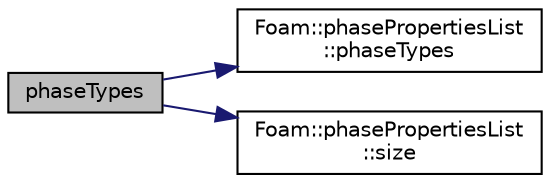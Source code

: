 digraph "phaseTypes"
{
  bgcolor="transparent";
  edge [fontname="Helvetica",fontsize="10",labelfontname="Helvetica",labelfontsize="10"];
  node [fontname="Helvetica",fontsize="10",shape=record];
  rankdir="LR";
  Node1 [label="phaseTypes",height=0.2,width=0.4,color="black", fillcolor="grey75", style="filled", fontcolor="black"];
  Node1 -> Node2 [color="midnightblue",fontsize="10",style="solid",fontname="Helvetica"];
  Node2 [label="Foam::phasePropertiesList\l::phaseTypes",height=0.2,width=0.4,color="black",URL="$a01847.html#a11ba330dad13b0bd313bfe22ef866e81",tooltip="Return the list of word representation of phase types. "];
  Node1 -> Node3 [color="midnightblue",fontsize="10",style="solid",fontname="Helvetica"];
  Node3 [label="Foam::phasePropertiesList\l::size",height=0.2,width=0.4,color="black",URL="$a01847.html#a723361dc2020160f5492e8fe2d09fa44",tooltip="Return the size (number of phases) "];
}
